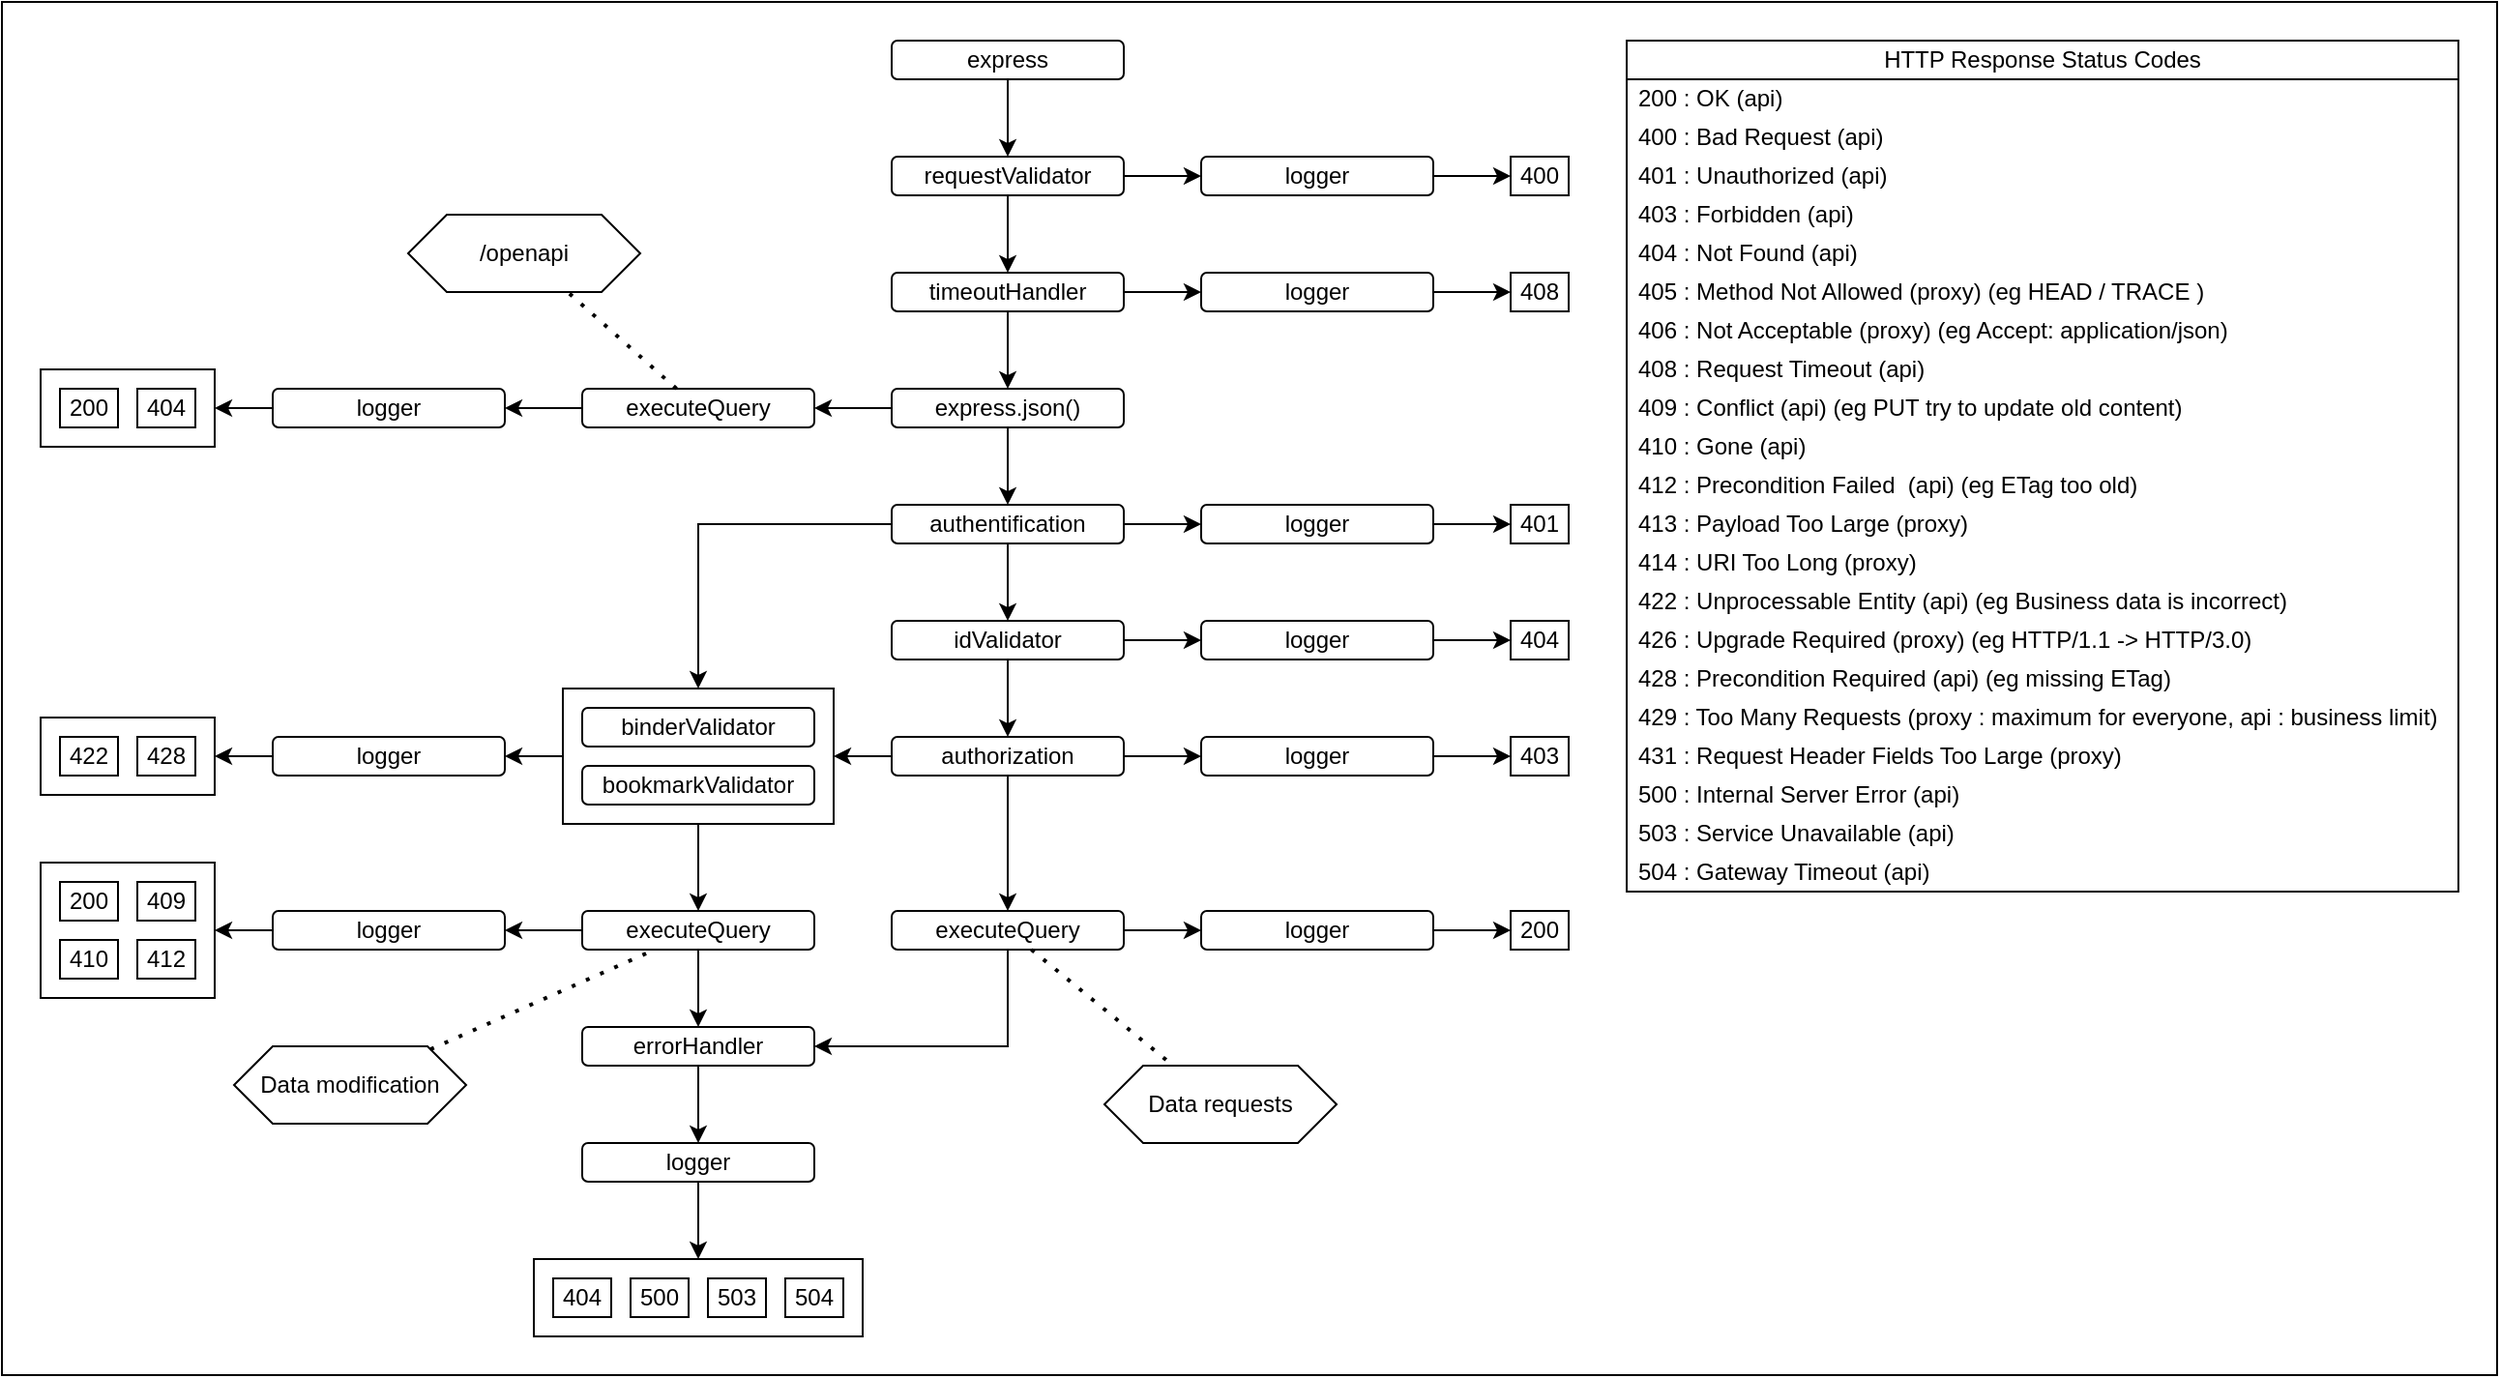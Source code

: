 <mxfile version="24.7.7">
  <diagram name="Page-1" id="NrHhBjxm3HNpq7Y3N4Mc">
    <mxGraphModel dx="2385" dy="895" grid="1" gridSize="10" guides="1" tooltips="1" connect="1" arrows="1" fold="1" page="1" pageScale="1" pageWidth="850" pageHeight="1100" math="0" shadow="0">
      <root>
        <mxCell id="0" />
        <mxCell id="1" parent="0" />
        <mxCell id="UAMbyQuP4RBvgpbgArIg-91" value="" style="rounded=0;whiteSpace=wrap;html=1;" vertex="1" parent="1">
          <mxGeometry x="120" y="130" width="1290" height="710" as="geometry" />
        </mxCell>
        <mxCell id="UAMbyQuP4RBvgpbgArIg-4" style="edgeStyle=orthogonalEdgeStyle;rounded=0;orthogonalLoop=1;jettySize=auto;html=1;" edge="1" parent="1" source="MOF5G3dTXaosmhZYeCWu-2" target="MOF5G3dTXaosmhZYeCWu-4">
          <mxGeometry relative="1" as="geometry" />
        </mxCell>
        <mxCell id="MOF5G3dTXaosmhZYeCWu-2" value="express" style="rounded=1;whiteSpace=wrap;html=1;container=0;" parent="1" vertex="1">
          <mxGeometry x="580" y="150" width="120" height="20" as="geometry" />
        </mxCell>
        <mxCell id="MOF5G3dTXaosmhZYeCWu-52" style="edgeStyle=orthogonalEdgeStyle;rounded=0;orthogonalLoop=1;jettySize=auto;html=1;" parent="1" source="MOF5G3dTXaosmhZYeCWu-4" target="MOF5G3dTXaosmhZYeCWu-26" edge="1">
          <mxGeometry relative="1" as="geometry" />
        </mxCell>
        <mxCell id="UAMbyQuP4RBvgpbgArIg-5" style="edgeStyle=orthogonalEdgeStyle;rounded=0;orthogonalLoop=1;jettySize=auto;html=1;" edge="1" parent="1" source="MOF5G3dTXaosmhZYeCWu-4" target="MOF5G3dTXaosmhZYeCWu-122">
          <mxGeometry relative="1" as="geometry" />
        </mxCell>
        <mxCell id="MOF5G3dTXaosmhZYeCWu-4" value="requestValidator" style="rounded=1;whiteSpace=wrap;html=1;container=0;" parent="1" vertex="1">
          <mxGeometry x="580" y="210" width="120" height="20" as="geometry" />
        </mxCell>
        <mxCell id="MOF5G3dTXaosmhZYeCWu-36" style="edgeStyle=orthogonalEdgeStyle;rounded=0;orthogonalLoop=1;jettySize=auto;html=1;entryX=0.5;entryY=0;entryDx=0;entryDy=0;" parent="1" source="MOF5G3dTXaosmhZYeCWu-5" target="MOF5G3dTXaosmhZYeCWu-32" edge="1">
          <mxGeometry relative="1" as="geometry" />
        </mxCell>
        <mxCell id="MOF5G3dTXaosmhZYeCWu-110" style="edgeStyle=orthogonalEdgeStyle;rounded=0;orthogonalLoop=1;jettySize=auto;html=1;" parent="1" source="MOF5G3dTXaosmhZYeCWu-5" target="MOF5G3dTXaosmhZYeCWu-24" edge="1">
          <mxGeometry relative="1" as="geometry" />
        </mxCell>
        <mxCell id="MOF5G3dTXaosmhZYeCWu-5" value="express.json()" style="rounded=1;whiteSpace=wrap;html=1;container=0;" parent="1" vertex="1">
          <mxGeometry x="580" y="330" width="120" height="20" as="geometry" />
        </mxCell>
        <mxCell id="MOF5G3dTXaosmhZYeCWu-79" style="edgeStyle=orthogonalEdgeStyle;rounded=0;orthogonalLoop=1;jettySize=auto;html=1;" parent="1" source="MOF5G3dTXaosmhZYeCWu-7" target="MOF5G3dTXaosmhZYeCWu-78" edge="1">
          <mxGeometry relative="1" as="geometry" />
        </mxCell>
        <mxCell id="UAMbyQuP4RBvgpbgArIg-27" style="edgeStyle=orthogonalEdgeStyle;rounded=0;orthogonalLoop=1;jettySize=auto;html=1;" edge="1" parent="1" source="MOF5G3dTXaosmhZYeCWu-7" target="MOF5G3dTXaosmhZYeCWu-45">
          <mxGeometry relative="1" as="geometry" />
        </mxCell>
        <mxCell id="UAMbyQuP4RBvgpbgArIg-47" style="edgeStyle=orthogonalEdgeStyle;rounded=0;orthogonalLoop=1;jettySize=auto;html=1;" edge="1" parent="1" source="MOF5G3dTXaosmhZYeCWu-7" target="UAMbyQuP4RBvgpbgArIg-46">
          <mxGeometry relative="1" as="geometry" />
        </mxCell>
        <mxCell id="MOF5G3dTXaosmhZYeCWu-7" value="authorization" style="rounded=1;whiteSpace=wrap;html=1;container=0;" parent="1" vertex="1">
          <mxGeometry x="580" y="510" width="120" height="20" as="geometry" />
        </mxCell>
        <mxCell id="MOF5G3dTXaosmhZYeCWu-15" value="400" style="rounded=0;whiteSpace=wrap;html=1;container=0;" parent="1" vertex="1">
          <mxGeometry x="900" y="210" width="30" height="20" as="geometry" />
        </mxCell>
        <mxCell id="MOF5G3dTXaosmhZYeCWu-18" value="401" style="rounded=0;whiteSpace=wrap;html=1;container=0;" parent="1" vertex="1">
          <mxGeometry x="900" y="390" width="30" height="20" as="geometry" />
        </mxCell>
        <mxCell id="UAMbyQuP4RBvgpbgArIg-44" style="edgeStyle=orthogonalEdgeStyle;rounded=0;orthogonalLoop=1;jettySize=auto;html=1;" edge="1" parent="1" source="MOF5G3dTXaosmhZYeCWu-22" target="UAMbyQuP4RBvgpbgArIg-43">
          <mxGeometry relative="1" as="geometry" />
        </mxCell>
        <mxCell id="MOF5G3dTXaosmhZYeCWu-22" value="errorHandler" style="rounded=1;whiteSpace=wrap;html=1;container=0;" parent="1" vertex="1">
          <mxGeometry x="420" y="660" width="120" height="20" as="geometry" />
        </mxCell>
        <mxCell id="MOF5G3dTXaosmhZYeCWu-44" style="edgeStyle=orthogonalEdgeStyle;rounded=0;orthogonalLoop=1;jettySize=auto;html=1;" parent="1" source="MOF5G3dTXaosmhZYeCWu-23" target="MOF5G3dTXaosmhZYeCWu-7" edge="1">
          <mxGeometry relative="1" as="geometry" />
        </mxCell>
        <mxCell id="MOF5G3dTXaosmhZYeCWu-76" style="edgeStyle=orthogonalEdgeStyle;rounded=0;orthogonalLoop=1;jettySize=auto;html=1;" parent="1" source="MOF5G3dTXaosmhZYeCWu-23" target="MOF5G3dTXaosmhZYeCWu-75" edge="1">
          <mxGeometry relative="1" as="geometry" />
        </mxCell>
        <mxCell id="MOF5G3dTXaosmhZYeCWu-23" value="idValidator" style="rounded=1;whiteSpace=wrap;html=1;container=0;" parent="1" vertex="1">
          <mxGeometry x="580" y="450" width="120" height="20" as="geometry" />
        </mxCell>
        <mxCell id="MOF5G3dTXaosmhZYeCWu-38" style="edgeStyle=orthogonalEdgeStyle;rounded=0;orthogonalLoop=1;jettySize=auto;html=1;" parent="1" source="MOF5G3dTXaosmhZYeCWu-24" target="MOF5G3dTXaosmhZYeCWu-37" edge="1">
          <mxGeometry relative="1" as="geometry" />
        </mxCell>
        <mxCell id="MOF5G3dTXaosmhZYeCWu-24" value="executeQuery" style="rounded=1;whiteSpace=wrap;html=1;container=0;" parent="1" vertex="1">
          <mxGeometry x="420" y="330" width="120" height="20" as="geometry" />
        </mxCell>
        <mxCell id="MOF5G3dTXaosmhZYeCWu-54" style="edgeStyle=orthogonalEdgeStyle;rounded=0;orthogonalLoop=1;jettySize=auto;html=1;" parent="1" source="MOF5G3dTXaosmhZYeCWu-26" target="MOF5G3dTXaosmhZYeCWu-15" edge="1">
          <mxGeometry relative="1" as="geometry" />
        </mxCell>
        <mxCell id="MOF5G3dTXaosmhZYeCWu-26" value="logger" style="rounded=1;whiteSpace=wrap;html=1;container=0;" parent="1" vertex="1">
          <mxGeometry x="740" y="210" width="120" height="20" as="geometry" />
        </mxCell>
        <mxCell id="MOF5G3dTXaosmhZYeCWu-57" style="edgeStyle=orthogonalEdgeStyle;rounded=0;orthogonalLoop=1;jettySize=auto;html=1;" parent="1" source="MOF5G3dTXaosmhZYeCWu-27" target="MOF5G3dTXaosmhZYeCWu-18" edge="1">
          <mxGeometry relative="1" as="geometry" />
        </mxCell>
        <mxCell id="MOF5G3dTXaosmhZYeCWu-27" value="logger" style="rounded=1;whiteSpace=wrap;html=1;container=0;" parent="1" vertex="1">
          <mxGeometry x="740" y="390" width="120" height="20" as="geometry" />
        </mxCell>
        <mxCell id="MOF5G3dTXaosmhZYeCWu-33" style="edgeStyle=orthogonalEdgeStyle;rounded=0;orthogonalLoop=1;jettySize=auto;html=1;" parent="1" source="MOF5G3dTXaosmhZYeCWu-32" target="MOF5G3dTXaosmhZYeCWu-23" edge="1">
          <mxGeometry relative="1" as="geometry" />
        </mxCell>
        <mxCell id="MOF5G3dTXaosmhZYeCWu-58" style="edgeStyle=orthogonalEdgeStyle;rounded=0;orthogonalLoop=1;jettySize=auto;html=1;" parent="1" source="MOF5G3dTXaosmhZYeCWu-32" target="MOF5G3dTXaosmhZYeCWu-27" edge="1">
          <mxGeometry relative="1" as="geometry" />
        </mxCell>
        <mxCell id="UAMbyQuP4RBvgpbgArIg-26" style="edgeStyle=orthogonalEdgeStyle;rounded=0;orthogonalLoop=1;jettySize=auto;html=1;" edge="1" parent="1" source="MOF5G3dTXaosmhZYeCWu-32" target="MOF5G3dTXaosmhZYeCWu-45">
          <mxGeometry relative="1" as="geometry" />
        </mxCell>
        <mxCell id="MOF5G3dTXaosmhZYeCWu-32" value="authentification" style="rounded=1;whiteSpace=wrap;html=1;container=0;" parent="1" vertex="1">
          <mxGeometry x="580" y="390" width="120" height="20" as="geometry" />
        </mxCell>
        <mxCell id="MOF5G3dTXaosmhZYeCWu-101" style="edgeStyle=orthogonalEdgeStyle;rounded=0;orthogonalLoop=1;jettySize=auto;html=1;entryX=1;entryY=0.5;entryDx=0;entryDy=0;" parent="1" source="MOF5G3dTXaosmhZYeCWu-37" target="MOF5G3dTXaosmhZYeCWu-98" edge="1">
          <mxGeometry relative="1" as="geometry" />
        </mxCell>
        <mxCell id="MOF5G3dTXaosmhZYeCWu-37" value="logger" style="rounded=1;whiteSpace=wrap;html=1;container=0;" parent="1" vertex="1">
          <mxGeometry x="260" y="330" width="120" height="20" as="geometry" />
        </mxCell>
        <mxCell id="MOF5G3dTXaosmhZYeCWu-40" value="404" style="rounded=0;whiteSpace=wrap;html=1;container=0;" parent="1" vertex="1">
          <mxGeometry x="900" y="450" width="30" height="20" as="geometry" />
        </mxCell>
        <mxCell id="MOF5G3dTXaosmhZYeCWu-50" value="403" style="rounded=0;whiteSpace=wrap;html=1;container=0;" parent="1" vertex="1">
          <mxGeometry x="900" y="510" width="30" height="20" as="geometry" />
        </mxCell>
        <mxCell id="MOF5G3dTXaosmhZYeCWu-77" style="edgeStyle=orthogonalEdgeStyle;rounded=0;orthogonalLoop=1;jettySize=auto;html=1;" parent="1" source="MOF5G3dTXaosmhZYeCWu-75" target="MOF5G3dTXaosmhZYeCWu-40" edge="1">
          <mxGeometry relative="1" as="geometry" />
        </mxCell>
        <mxCell id="MOF5G3dTXaosmhZYeCWu-75" value="logger" style="rounded=1;whiteSpace=wrap;html=1;container=0;" parent="1" vertex="1">
          <mxGeometry x="740" y="450" width="120" height="20" as="geometry" />
        </mxCell>
        <mxCell id="MOF5G3dTXaosmhZYeCWu-80" style="edgeStyle=orthogonalEdgeStyle;rounded=0;orthogonalLoop=1;jettySize=auto;html=1;" parent="1" source="MOF5G3dTXaosmhZYeCWu-78" target="MOF5G3dTXaosmhZYeCWu-50" edge="1">
          <mxGeometry relative="1" as="geometry" />
        </mxCell>
        <mxCell id="MOF5G3dTXaosmhZYeCWu-78" value="logger" style="rounded=1;whiteSpace=wrap;html=1;container=0;" parent="1" vertex="1">
          <mxGeometry x="740" y="510" width="120" height="20" as="geometry" />
        </mxCell>
        <mxCell id="fEJMafOdL0QozjqArp_5-4" style="edgeStyle=orthogonalEdgeStyle;rounded=0;orthogonalLoop=1;jettySize=auto;html=1;" parent="1" source="MOF5G3dTXaosmhZYeCWu-122" target="fEJMafOdL0QozjqArp_5-3" edge="1">
          <mxGeometry relative="1" as="geometry" />
        </mxCell>
        <mxCell id="UAMbyQuP4RBvgpbgArIg-6" style="edgeStyle=orthogonalEdgeStyle;rounded=0;orthogonalLoop=1;jettySize=auto;html=1;" edge="1" parent="1" source="MOF5G3dTXaosmhZYeCWu-122" target="MOF5G3dTXaosmhZYeCWu-5">
          <mxGeometry relative="1" as="geometry" />
        </mxCell>
        <mxCell id="MOF5G3dTXaosmhZYeCWu-122" value="timeoutHandler" style="rounded=1;whiteSpace=wrap;html=1;container=0;" parent="1" vertex="1">
          <mxGeometry x="580" y="270" width="120" height="20" as="geometry" />
        </mxCell>
        <mxCell id="fEJMafOdL0QozjqArp_5-2" value="408" style="rounded=0;whiteSpace=wrap;html=1;container=0;" parent="1" vertex="1">
          <mxGeometry x="900" y="270" width="30" height="20" as="geometry" />
        </mxCell>
        <mxCell id="fEJMafOdL0QozjqArp_5-5" style="edgeStyle=orthogonalEdgeStyle;rounded=0;orthogonalLoop=1;jettySize=auto;html=1;" parent="1" source="fEJMafOdL0QozjqArp_5-3" target="fEJMafOdL0QozjqArp_5-2" edge="1">
          <mxGeometry relative="1" as="geometry" />
        </mxCell>
        <mxCell id="fEJMafOdL0QozjqArp_5-3" value="logger" style="rounded=1;whiteSpace=wrap;html=1;container=0;" parent="1" vertex="1">
          <mxGeometry x="740" y="270" width="120" height="20" as="geometry" />
        </mxCell>
        <mxCell id="UAMbyQuP4RBvgpbgArIg-14" value="" style="group" vertex="1" connectable="0" parent="1">
          <mxGeometry x="140" y="320" width="90" height="40" as="geometry" />
        </mxCell>
        <mxCell id="MOF5G3dTXaosmhZYeCWu-98" value="" style="rounded=0;whiteSpace=wrap;html=1;container=0;" parent="UAMbyQuP4RBvgpbgArIg-14" vertex="1">
          <mxGeometry width="90" height="40" as="geometry" />
        </mxCell>
        <mxCell id="MOF5G3dTXaosmhZYeCWu-99" value="200" style="rounded=0;whiteSpace=wrap;html=1;container=0;" parent="UAMbyQuP4RBvgpbgArIg-14" vertex="1">
          <mxGeometry x="10" y="10" width="30" height="20" as="geometry" />
        </mxCell>
        <mxCell id="MOF5G3dTXaosmhZYeCWu-100" value="404" style="rounded=0;whiteSpace=wrap;html=1;container=0;" parent="UAMbyQuP4RBvgpbgArIg-14" vertex="1">
          <mxGeometry x="50" y="10" width="30" height="20" as="geometry" />
        </mxCell>
        <mxCell id="UAMbyQuP4RBvgpbgArIg-22" value="" style="group" vertex="1" connectable="0" parent="1">
          <mxGeometry x="410" y="485" width="140" height="70" as="geometry" />
        </mxCell>
        <mxCell id="MOF5G3dTXaosmhZYeCWu-45" value="" style="rounded=0;whiteSpace=wrap;html=1;container=0;" parent="UAMbyQuP4RBvgpbgArIg-22" vertex="1">
          <mxGeometry width="140" height="70" as="geometry" />
        </mxCell>
        <mxCell id="MOF5G3dTXaosmhZYeCWu-41" value="bookmarkValidator" style="rounded=1;whiteSpace=wrap;html=1;container=0;" parent="UAMbyQuP4RBvgpbgArIg-22" vertex="1">
          <mxGeometry x="10" y="40" width="120" height="20" as="geometry" />
        </mxCell>
        <mxCell id="MOF5G3dTXaosmhZYeCWu-43" value="binderValidator" style="rounded=1;whiteSpace=wrap;html=1;container=0;" parent="UAMbyQuP4RBvgpbgArIg-22" vertex="1">
          <mxGeometry x="10" y="10" width="120" height="20" as="geometry" />
        </mxCell>
        <mxCell id="UAMbyQuP4RBvgpbgArIg-25" value="" style="group" vertex="1" connectable="0" parent="1">
          <mxGeometry x="140" y="500" width="90" height="40" as="geometry" />
        </mxCell>
        <mxCell id="MOF5G3dTXaosmhZYeCWu-94" value="" style="rounded=0;whiteSpace=wrap;html=1;container=0;" parent="UAMbyQuP4RBvgpbgArIg-25" vertex="1">
          <mxGeometry width="90" height="40" as="geometry" />
        </mxCell>
        <mxCell id="MOF5G3dTXaosmhZYeCWu-81" value="428" style="rounded=0;whiteSpace=wrap;html=1;container=0;" parent="UAMbyQuP4RBvgpbgArIg-25" vertex="1">
          <mxGeometry x="50" y="10" width="30" height="20" as="geometry" />
        </mxCell>
        <mxCell id="MOF5G3dTXaosmhZYeCWu-103" value="422" style="rounded=0;whiteSpace=wrap;html=1;container=0;" parent="UAMbyQuP4RBvgpbgArIg-25" vertex="1">
          <mxGeometry x="10" y="10" width="30" height="20" as="geometry" />
        </mxCell>
        <mxCell id="UAMbyQuP4RBvgpbgArIg-30" style="edgeStyle=orthogonalEdgeStyle;rounded=0;orthogonalLoop=1;jettySize=auto;html=1;entryX=1;entryY=0.5;entryDx=0;entryDy=0;" edge="1" parent="1" source="UAMbyQuP4RBvgpbgArIg-28" target="MOF5G3dTXaosmhZYeCWu-94">
          <mxGeometry relative="1" as="geometry" />
        </mxCell>
        <mxCell id="UAMbyQuP4RBvgpbgArIg-28" value="logger" style="rounded=1;whiteSpace=wrap;html=1;container=0;" vertex="1" parent="1">
          <mxGeometry x="260" y="510" width="120" height="20" as="geometry" />
        </mxCell>
        <mxCell id="UAMbyQuP4RBvgpbgArIg-29" style="edgeStyle=orthogonalEdgeStyle;rounded=0;orthogonalLoop=1;jettySize=auto;html=1;" edge="1" parent="1" source="MOF5G3dTXaosmhZYeCWu-45" target="UAMbyQuP4RBvgpbgArIg-28">
          <mxGeometry relative="1" as="geometry" />
        </mxCell>
        <mxCell id="UAMbyQuP4RBvgpbgArIg-37" style="edgeStyle=orthogonalEdgeStyle;rounded=0;orthogonalLoop=1;jettySize=auto;html=1;" edge="1" parent="1" source="UAMbyQuP4RBvgpbgArIg-32" target="UAMbyQuP4RBvgpbgArIg-36">
          <mxGeometry relative="1" as="geometry" />
        </mxCell>
        <mxCell id="UAMbyQuP4RBvgpbgArIg-45" style="edgeStyle=orthogonalEdgeStyle;rounded=0;orthogonalLoop=1;jettySize=auto;html=1;" edge="1" parent="1" source="UAMbyQuP4RBvgpbgArIg-32" target="MOF5G3dTXaosmhZYeCWu-22">
          <mxGeometry relative="1" as="geometry" />
        </mxCell>
        <mxCell id="UAMbyQuP4RBvgpbgArIg-32" value="executeQuery" style="rounded=1;whiteSpace=wrap;html=1;container=0;" vertex="1" parent="1">
          <mxGeometry x="420" y="600" width="120" height="20" as="geometry" />
        </mxCell>
        <mxCell id="UAMbyQuP4RBvgpbgArIg-33" style="edgeStyle=orthogonalEdgeStyle;rounded=0;orthogonalLoop=1;jettySize=auto;html=1;" edge="1" parent="1" source="MOF5G3dTXaosmhZYeCWu-45" target="UAMbyQuP4RBvgpbgArIg-32">
          <mxGeometry relative="1" as="geometry" />
        </mxCell>
        <mxCell id="UAMbyQuP4RBvgpbgArIg-35" value="" style="group" vertex="1" connectable="0" parent="1">
          <mxGeometry x="140" y="575" width="90" height="70" as="geometry" />
        </mxCell>
        <mxCell id="MOF5G3dTXaosmhZYeCWu-114" value="" style="rounded=0;whiteSpace=wrap;html=1;container=0;" parent="UAMbyQuP4RBvgpbgArIg-35" vertex="1">
          <mxGeometry width="90" height="70" as="geometry" />
        </mxCell>
        <mxCell id="MOF5G3dTXaosmhZYeCWu-66" value="409" style="rounded=0;whiteSpace=wrap;html=1;container=0;" parent="UAMbyQuP4RBvgpbgArIg-35" vertex="1">
          <mxGeometry x="50" y="10" width="30" height="20" as="geometry" />
        </mxCell>
        <mxCell id="MOF5G3dTXaosmhZYeCWu-68" value="200" style="rounded=0;whiteSpace=wrap;html=1;container=0;" parent="UAMbyQuP4RBvgpbgArIg-35" vertex="1">
          <mxGeometry x="10" y="10" width="30" height="20" as="geometry" />
        </mxCell>
        <mxCell id="MOF5G3dTXaosmhZYeCWu-69" value="410" style="rounded=0;whiteSpace=wrap;html=1;container=0;" parent="UAMbyQuP4RBvgpbgArIg-35" vertex="1">
          <mxGeometry x="10" y="40" width="30" height="20" as="geometry" />
        </mxCell>
        <mxCell id="MOF5G3dTXaosmhZYeCWu-70" value="412" style="rounded=0;whiteSpace=wrap;html=1;container=0;" parent="UAMbyQuP4RBvgpbgArIg-35" vertex="1">
          <mxGeometry x="50" y="40" width="30" height="20" as="geometry" />
        </mxCell>
        <mxCell id="UAMbyQuP4RBvgpbgArIg-38" style="edgeStyle=orthogonalEdgeStyle;rounded=0;orthogonalLoop=1;jettySize=auto;html=1;entryX=1;entryY=0.5;entryDx=0;entryDy=0;" edge="1" parent="1" source="UAMbyQuP4RBvgpbgArIg-36" target="MOF5G3dTXaosmhZYeCWu-114">
          <mxGeometry relative="1" as="geometry" />
        </mxCell>
        <mxCell id="UAMbyQuP4RBvgpbgArIg-36" value="logger" style="rounded=1;whiteSpace=wrap;html=1;container=0;" vertex="1" parent="1">
          <mxGeometry x="260" y="600" width="120" height="20" as="geometry" />
        </mxCell>
        <mxCell id="UAMbyQuP4RBvgpbgArIg-86" style="edgeStyle=orthogonalEdgeStyle;rounded=0;orthogonalLoop=1;jettySize=auto;html=1;" edge="1" parent="1" source="UAMbyQuP4RBvgpbgArIg-43" target="MOF5G3dTXaosmhZYeCWu-86">
          <mxGeometry relative="1" as="geometry" />
        </mxCell>
        <mxCell id="UAMbyQuP4RBvgpbgArIg-43" value="logger" style="rounded=1;whiteSpace=wrap;html=1;container=0;" vertex="1" parent="1">
          <mxGeometry x="420" y="720" width="120" height="20" as="geometry" />
        </mxCell>
        <mxCell id="UAMbyQuP4RBvgpbgArIg-51" style="edgeStyle=orthogonalEdgeStyle;rounded=0;orthogonalLoop=1;jettySize=auto;html=1;" edge="1" parent="1" source="UAMbyQuP4RBvgpbgArIg-46" target="UAMbyQuP4RBvgpbgArIg-48">
          <mxGeometry relative="1" as="geometry" />
        </mxCell>
        <mxCell id="UAMbyQuP4RBvgpbgArIg-90" style="edgeStyle=orthogonalEdgeStyle;rounded=0;orthogonalLoop=1;jettySize=auto;html=1;" edge="1" parent="1" source="UAMbyQuP4RBvgpbgArIg-46" target="MOF5G3dTXaosmhZYeCWu-22">
          <mxGeometry relative="1" as="geometry">
            <mxPoint x="640.0" y="670" as="targetPoint" />
            <Array as="points">
              <mxPoint x="640" y="670" />
            </Array>
          </mxGeometry>
        </mxCell>
        <mxCell id="UAMbyQuP4RBvgpbgArIg-46" value="executeQuery" style="rounded=1;whiteSpace=wrap;html=1;container=0;" vertex="1" parent="1">
          <mxGeometry x="580" y="600" width="120" height="20" as="geometry" />
        </mxCell>
        <mxCell id="UAMbyQuP4RBvgpbgArIg-50" style="edgeStyle=orthogonalEdgeStyle;rounded=0;orthogonalLoop=1;jettySize=auto;html=1;" edge="1" parent="1" source="UAMbyQuP4RBvgpbgArIg-48" target="UAMbyQuP4RBvgpbgArIg-49">
          <mxGeometry relative="1" as="geometry" />
        </mxCell>
        <mxCell id="UAMbyQuP4RBvgpbgArIg-48" value="logger" style="rounded=1;whiteSpace=wrap;html=1;container=0;" vertex="1" parent="1">
          <mxGeometry x="740" y="600" width="120" height="20" as="geometry" />
        </mxCell>
        <mxCell id="UAMbyQuP4RBvgpbgArIg-49" value="200" style="rounded=0;whiteSpace=wrap;html=1;container=0;" vertex="1" parent="1">
          <mxGeometry x="900" y="600" width="30" height="20" as="geometry" />
        </mxCell>
        <mxCell id="UAMbyQuP4RBvgpbgArIg-56" value="HTTP Response Status Codes" style="swimlane;fontStyle=0;childLayout=stackLayout;horizontal=1;startSize=20;horizontalStack=0;resizeParent=1;resizeParentMax=0;resizeLast=0;collapsible=1;marginBottom=0;whiteSpace=wrap;html=1;" vertex="1" parent="1">
          <mxGeometry x="960" y="150" width="430" height="440" as="geometry" />
        </mxCell>
        <mxCell id="UAMbyQuP4RBvgpbgArIg-57" value="200 : OK (api)" style="text;strokeColor=none;fillColor=none;align=left;verticalAlign=middle;spacingLeft=4;spacingRight=4;overflow=hidden;points=[[0,0.5],[1,0.5]];portConstraint=eastwest;rotatable=0;whiteSpace=wrap;html=1;" vertex="1" parent="UAMbyQuP4RBvgpbgArIg-56">
          <mxGeometry y="20" width="430" height="20" as="geometry" />
        </mxCell>
        <mxCell id="UAMbyQuP4RBvgpbgArIg-58" value="400 : Bad Request&amp;nbsp;(api)" style="text;strokeColor=none;fillColor=none;align=left;verticalAlign=middle;spacingLeft=4;spacingRight=4;overflow=hidden;points=[[0,0.5],[1,0.5]];portConstraint=eastwest;rotatable=0;whiteSpace=wrap;html=1;" vertex="1" parent="UAMbyQuP4RBvgpbgArIg-56">
          <mxGeometry y="40" width="430" height="20" as="geometry" />
        </mxCell>
        <mxCell id="UAMbyQuP4RBvgpbgArIg-59" value="401 : Unauthorized&amp;nbsp;(api)" style="text;strokeColor=none;fillColor=none;align=left;verticalAlign=middle;spacingLeft=4;spacingRight=4;overflow=hidden;points=[[0,0.5],[1,0.5]];portConstraint=eastwest;rotatable=0;whiteSpace=wrap;html=1;" vertex="1" parent="UAMbyQuP4RBvgpbgArIg-56">
          <mxGeometry y="60" width="430" height="20" as="geometry" />
        </mxCell>
        <mxCell id="UAMbyQuP4RBvgpbgArIg-60" value="403 : Forbidden&amp;nbsp;(api)" style="text;strokeColor=none;fillColor=none;align=left;verticalAlign=middle;spacingLeft=4;spacingRight=4;overflow=hidden;points=[[0,0.5],[1,0.5]];portConstraint=eastwest;rotatable=0;whiteSpace=wrap;html=1;" vertex="1" parent="UAMbyQuP4RBvgpbgArIg-56">
          <mxGeometry y="80" width="430" height="20" as="geometry" />
        </mxCell>
        <mxCell id="UAMbyQuP4RBvgpbgArIg-61" value="404 : Not Found&amp;nbsp;(api)" style="text;strokeColor=none;fillColor=none;align=left;verticalAlign=middle;spacingLeft=4;spacingRight=4;overflow=hidden;points=[[0,0.5],[1,0.5]];portConstraint=eastwest;rotatable=0;whiteSpace=wrap;html=1;" vertex="1" parent="UAMbyQuP4RBvgpbgArIg-56">
          <mxGeometry y="100" width="430" height="20" as="geometry" />
        </mxCell>
        <mxCell id="UAMbyQuP4RBvgpbgArIg-62" value="405 : Method Not Allowed (proxy) (eg HEAD / TRACE )" style="text;strokeColor=none;fillColor=none;align=left;verticalAlign=middle;spacingLeft=4;spacingRight=4;overflow=hidden;points=[[0,0.5],[1,0.5]];portConstraint=eastwest;rotatable=0;whiteSpace=wrap;html=1;" vertex="1" parent="UAMbyQuP4RBvgpbgArIg-56">
          <mxGeometry y="120" width="430" height="20" as="geometry" />
        </mxCell>
        <mxCell id="UAMbyQuP4RBvgpbgArIg-63" value="406 : Not Acceptable (proxy) (eg Accept: application/json)" style="text;strokeColor=none;fillColor=none;align=left;verticalAlign=middle;spacingLeft=4;spacingRight=4;overflow=hidden;points=[[0,0.5],[1,0.5]];portConstraint=eastwest;rotatable=0;whiteSpace=wrap;html=1;" vertex="1" parent="UAMbyQuP4RBvgpbgArIg-56">
          <mxGeometry y="140" width="430" height="20" as="geometry" />
        </mxCell>
        <mxCell id="UAMbyQuP4RBvgpbgArIg-64" value="408 :&amp;nbsp;Request Timeout (api)" style="text;strokeColor=none;fillColor=none;align=left;verticalAlign=middle;spacingLeft=4;spacingRight=4;overflow=hidden;points=[[0,0.5],[1,0.5]];portConstraint=eastwest;rotatable=0;whiteSpace=wrap;html=1;" vertex="1" parent="UAMbyQuP4RBvgpbgArIg-56">
          <mxGeometry y="160" width="430" height="20" as="geometry" />
        </mxCell>
        <mxCell id="UAMbyQuP4RBvgpbgArIg-65" value="409 : Conflict&amp;nbsp;(api) (eg PUT try to update old content)" style="text;strokeColor=none;fillColor=none;align=left;verticalAlign=middle;spacingLeft=4;spacingRight=4;overflow=hidden;points=[[0,0.5],[1,0.5]];portConstraint=eastwest;rotatable=0;whiteSpace=wrap;html=1;" vertex="1" parent="UAMbyQuP4RBvgpbgArIg-56">
          <mxGeometry y="180" width="430" height="20" as="geometry" />
        </mxCell>
        <mxCell id="UAMbyQuP4RBvgpbgArIg-66" value="410 : Gone&amp;nbsp;(api)" style="text;strokeColor=none;fillColor=none;align=left;verticalAlign=middle;spacingLeft=4;spacingRight=4;overflow=hidden;points=[[0,0.5],[1,0.5]];portConstraint=eastwest;rotatable=0;whiteSpace=wrap;html=1;" vertex="1" parent="UAMbyQuP4RBvgpbgArIg-56">
          <mxGeometry y="200" width="430" height="20" as="geometry" />
        </mxCell>
        <mxCell id="UAMbyQuP4RBvgpbgArIg-67" value="412 : Precondition Failed&amp;nbsp;&amp;nbsp;(api) (eg ETag too old)" style="text;strokeColor=none;fillColor=none;align=left;verticalAlign=middle;spacingLeft=4;spacingRight=4;overflow=hidden;points=[[0,0.5],[1,0.5]];portConstraint=eastwest;rotatable=0;whiteSpace=wrap;html=1;" vertex="1" parent="UAMbyQuP4RBvgpbgArIg-56">
          <mxGeometry y="220" width="430" height="20" as="geometry" />
        </mxCell>
        <mxCell id="UAMbyQuP4RBvgpbgArIg-68" value="413 : Payload Too Large&amp;nbsp;(proxy)" style="text;strokeColor=none;fillColor=none;align=left;verticalAlign=middle;spacingLeft=4;spacingRight=4;overflow=hidden;points=[[0,0.5],[1,0.5]];portConstraint=eastwest;rotatable=0;whiteSpace=wrap;html=1;" vertex="1" parent="UAMbyQuP4RBvgpbgArIg-56">
          <mxGeometry y="240" width="430" height="20" as="geometry" />
        </mxCell>
        <mxCell id="UAMbyQuP4RBvgpbgArIg-69" value="414 : URI Too Long&amp;nbsp;(proxy)" style="text;strokeColor=none;fillColor=none;align=left;verticalAlign=middle;spacingLeft=4;spacingRight=4;overflow=hidden;points=[[0,0.5],[1,0.5]];portConstraint=eastwest;rotatable=0;whiteSpace=wrap;html=1;" vertex="1" parent="UAMbyQuP4RBvgpbgArIg-56">
          <mxGeometry y="260" width="430" height="20" as="geometry" />
        </mxCell>
        <mxCell id="UAMbyQuP4RBvgpbgArIg-70" value="422 : Unprocessable Entity&amp;nbsp;(api) (eg Business data is incorrect)" style="text;strokeColor=none;fillColor=none;align=left;verticalAlign=middle;spacingLeft=4;spacingRight=4;overflow=hidden;points=[[0,0.5],[1,0.5]];portConstraint=eastwest;rotatable=0;whiteSpace=wrap;html=1;" vertex="1" parent="UAMbyQuP4RBvgpbgArIg-56">
          <mxGeometry y="280" width="430" height="20" as="geometry" />
        </mxCell>
        <mxCell id="UAMbyQuP4RBvgpbgArIg-71" value="426 : Upgrade Required&amp;nbsp;(proxy) (eg HTTP/1.1 -&amp;gt; HTTP/3.0)" style="text;strokeColor=none;fillColor=none;align=left;verticalAlign=middle;spacingLeft=4;spacingRight=4;overflow=hidden;points=[[0,0.5],[1,0.5]];portConstraint=eastwest;rotatable=0;whiteSpace=wrap;html=1;" vertex="1" parent="UAMbyQuP4RBvgpbgArIg-56">
          <mxGeometry y="300" width="430" height="20" as="geometry" />
        </mxCell>
        <mxCell id="UAMbyQuP4RBvgpbgArIg-72" value="428 : Precondition Required&amp;nbsp;(api) (eg missing ETag)" style="text;strokeColor=none;fillColor=none;align=left;verticalAlign=middle;spacingLeft=4;spacingRight=4;overflow=hidden;points=[[0,0.5],[1,0.5]];portConstraint=eastwest;rotatable=0;whiteSpace=wrap;html=1;" vertex="1" parent="UAMbyQuP4RBvgpbgArIg-56">
          <mxGeometry y="320" width="430" height="20" as="geometry" />
        </mxCell>
        <mxCell id="UAMbyQuP4RBvgpbgArIg-73" value="429 : Too Many Requests (proxy : maximum for everyone, api : business limit)" style="text;strokeColor=none;fillColor=none;align=left;verticalAlign=middle;spacingLeft=4;spacingRight=4;overflow=hidden;points=[[0,0.5],[1,0.5]];portConstraint=eastwest;rotatable=0;whiteSpace=wrap;html=1;" vertex="1" parent="UAMbyQuP4RBvgpbgArIg-56">
          <mxGeometry y="340" width="430" height="20" as="geometry" />
        </mxCell>
        <mxCell id="UAMbyQuP4RBvgpbgArIg-74" value="431 : Request Header Fields Too Large&amp;nbsp;(proxy)" style="text;strokeColor=none;fillColor=none;align=left;verticalAlign=middle;spacingLeft=4;spacingRight=4;overflow=hidden;points=[[0,0.5],[1,0.5]];portConstraint=eastwest;rotatable=0;whiteSpace=wrap;html=1;" vertex="1" parent="UAMbyQuP4RBvgpbgArIg-56">
          <mxGeometry y="360" width="430" height="20" as="geometry" />
        </mxCell>
        <mxCell id="UAMbyQuP4RBvgpbgArIg-75" value="500 : Internal Server Error (api)" style="text;strokeColor=none;fillColor=none;align=left;verticalAlign=middle;spacingLeft=4;spacingRight=4;overflow=hidden;points=[[0,0.5],[1,0.5]];portConstraint=eastwest;rotatable=0;whiteSpace=wrap;html=1;" vertex="1" parent="UAMbyQuP4RBvgpbgArIg-56">
          <mxGeometry y="380" width="430" height="20" as="geometry" />
        </mxCell>
        <mxCell id="UAMbyQuP4RBvgpbgArIg-76" value="503 : Service Unavailable&amp;nbsp;(api)" style="text;strokeColor=none;fillColor=none;align=left;verticalAlign=middle;spacingLeft=4;spacingRight=4;overflow=hidden;points=[[0,0.5],[1,0.5]];portConstraint=eastwest;rotatable=0;whiteSpace=wrap;html=1;" vertex="1" parent="UAMbyQuP4RBvgpbgArIg-56">
          <mxGeometry y="400" width="430" height="20" as="geometry" />
        </mxCell>
        <mxCell id="UAMbyQuP4RBvgpbgArIg-77" value="504 : Gateway Timeout (api)" style="text;strokeColor=none;fillColor=none;align=left;verticalAlign=middle;spacingLeft=4;spacingRight=4;overflow=hidden;points=[[0,0.5],[1,0.5]];portConstraint=eastwest;rotatable=0;whiteSpace=wrap;html=1;" vertex="1" parent="UAMbyQuP4RBvgpbgArIg-56">
          <mxGeometry y="420" width="430" height="20" as="geometry" />
        </mxCell>
        <mxCell id="UAMbyQuP4RBvgpbgArIg-82" value="/openapi" style="shape=hexagon;perimeter=hexagonPerimeter2;whiteSpace=wrap;html=1;fixedSize=1;" vertex="1" parent="1">
          <mxGeometry x="330" y="240" width="120" height="40" as="geometry" />
        </mxCell>
        <mxCell id="UAMbyQuP4RBvgpbgArIg-83" value="" style="endArrow=none;dashed=1;html=1;dashPattern=1 3;strokeWidth=2;rounded=0;" edge="1" parent="1" source="MOF5G3dTXaosmhZYeCWu-24" target="UAMbyQuP4RBvgpbgArIg-82">
          <mxGeometry width="50" height="50" relative="1" as="geometry">
            <mxPoint x="260" y="260" as="sourcePoint" />
            <mxPoint x="310" y="210" as="targetPoint" />
          </mxGeometry>
        </mxCell>
        <mxCell id="UAMbyQuP4RBvgpbgArIg-84" value="Data modification" style="shape=hexagon;perimeter=hexagonPerimeter2;whiteSpace=wrap;html=1;fixedSize=1;" vertex="1" parent="1">
          <mxGeometry x="240" y="670" width="120" height="40" as="geometry" />
        </mxCell>
        <mxCell id="UAMbyQuP4RBvgpbgArIg-85" value="Data requests" style="shape=hexagon;perimeter=hexagonPerimeter2;whiteSpace=wrap;html=1;fixedSize=1;" vertex="1" parent="1">
          <mxGeometry x="690" y="680" width="120" height="40" as="geometry" />
        </mxCell>
        <mxCell id="UAMbyQuP4RBvgpbgArIg-87" value="" style="endArrow=none;dashed=1;html=1;dashPattern=1 3;strokeWidth=2;rounded=0;" edge="1" parent="1" source="UAMbyQuP4RBvgpbgArIg-46" target="UAMbyQuP4RBvgpbgArIg-85">
          <mxGeometry width="50" height="50" relative="1" as="geometry">
            <mxPoint x="620" y="840" as="sourcePoint" />
            <mxPoint x="670" y="790" as="targetPoint" />
          </mxGeometry>
        </mxCell>
        <mxCell id="UAMbyQuP4RBvgpbgArIg-88" value="" style="endArrow=none;dashed=1;html=1;dashPattern=1 3;strokeWidth=2;rounded=0;" edge="1" parent="1" source="UAMbyQuP4RBvgpbgArIg-84" target="UAMbyQuP4RBvgpbgArIg-32">
          <mxGeometry width="50" height="50" relative="1" as="geometry">
            <mxPoint x="330" y="690" as="sourcePoint" />
            <mxPoint x="200" y="750" as="targetPoint" />
          </mxGeometry>
        </mxCell>
        <mxCell id="UAMbyQuP4RBvgpbgArIg-93" value="" style="group" vertex="1" connectable="0" parent="1">
          <mxGeometry x="395" y="780" width="170" height="40" as="geometry" />
        </mxCell>
        <mxCell id="MOF5G3dTXaosmhZYeCWu-86" value="" style="rounded=0;whiteSpace=wrap;html=1;container=0;" parent="UAMbyQuP4RBvgpbgArIg-93" vertex="1">
          <mxGeometry width="170" height="40" as="geometry" />
        </mxCell>
        <mxCell id="MOF5G3dTXaosmhZYeCWu-85" value="500" style="rounded=0;whiteSpace=wrap;html=1;container=0;" parent="UAMbyQuP4RBvgpbgArIg-93" vertex="1">
          <mxGeometry x="50" y="10" width="30" height="20" as="geometry" />
        </mxCell>
        <mxCell id="MOF5G3dTXaosmhZYeCWu-102" value="503" style="rounded=0;whiteSpace=wrap;html=1;container=0;" parent="UAMbyQuP4RBvgpbgArIg-93" vertex="1">
          <mxGeometry x="90" y="10" width="30" height="20" as="geometry" />
        </mxCell>
        <mxCell id="MOF5G3dTXaosmhZYeCWu-183" value="504" style="rounded=0;whiteSpace=wrap;html=1;container=0;" parent="UAMbyQuP4RBvgpbgArIg-93" vertex="1">
          <mxGeometry x="130" y="10" width="30" height="20" as="geometry" />
        </mxCell>
        <mxCell id="UAMbyQuP4RBvgpbgArIg-92" value="404" style="rounded=0;whiteSpace=wrap;html=1;container=0;" vertex="1" parent="UAMbyQuP4RBvgpbgArIg-93">
          <mxGeometry x="10" y="10" width="30" height="20" as="geometry" />
        </mxCell>
      </root>
    </mxGraphModel>
  </diagram>
</mxfile>
